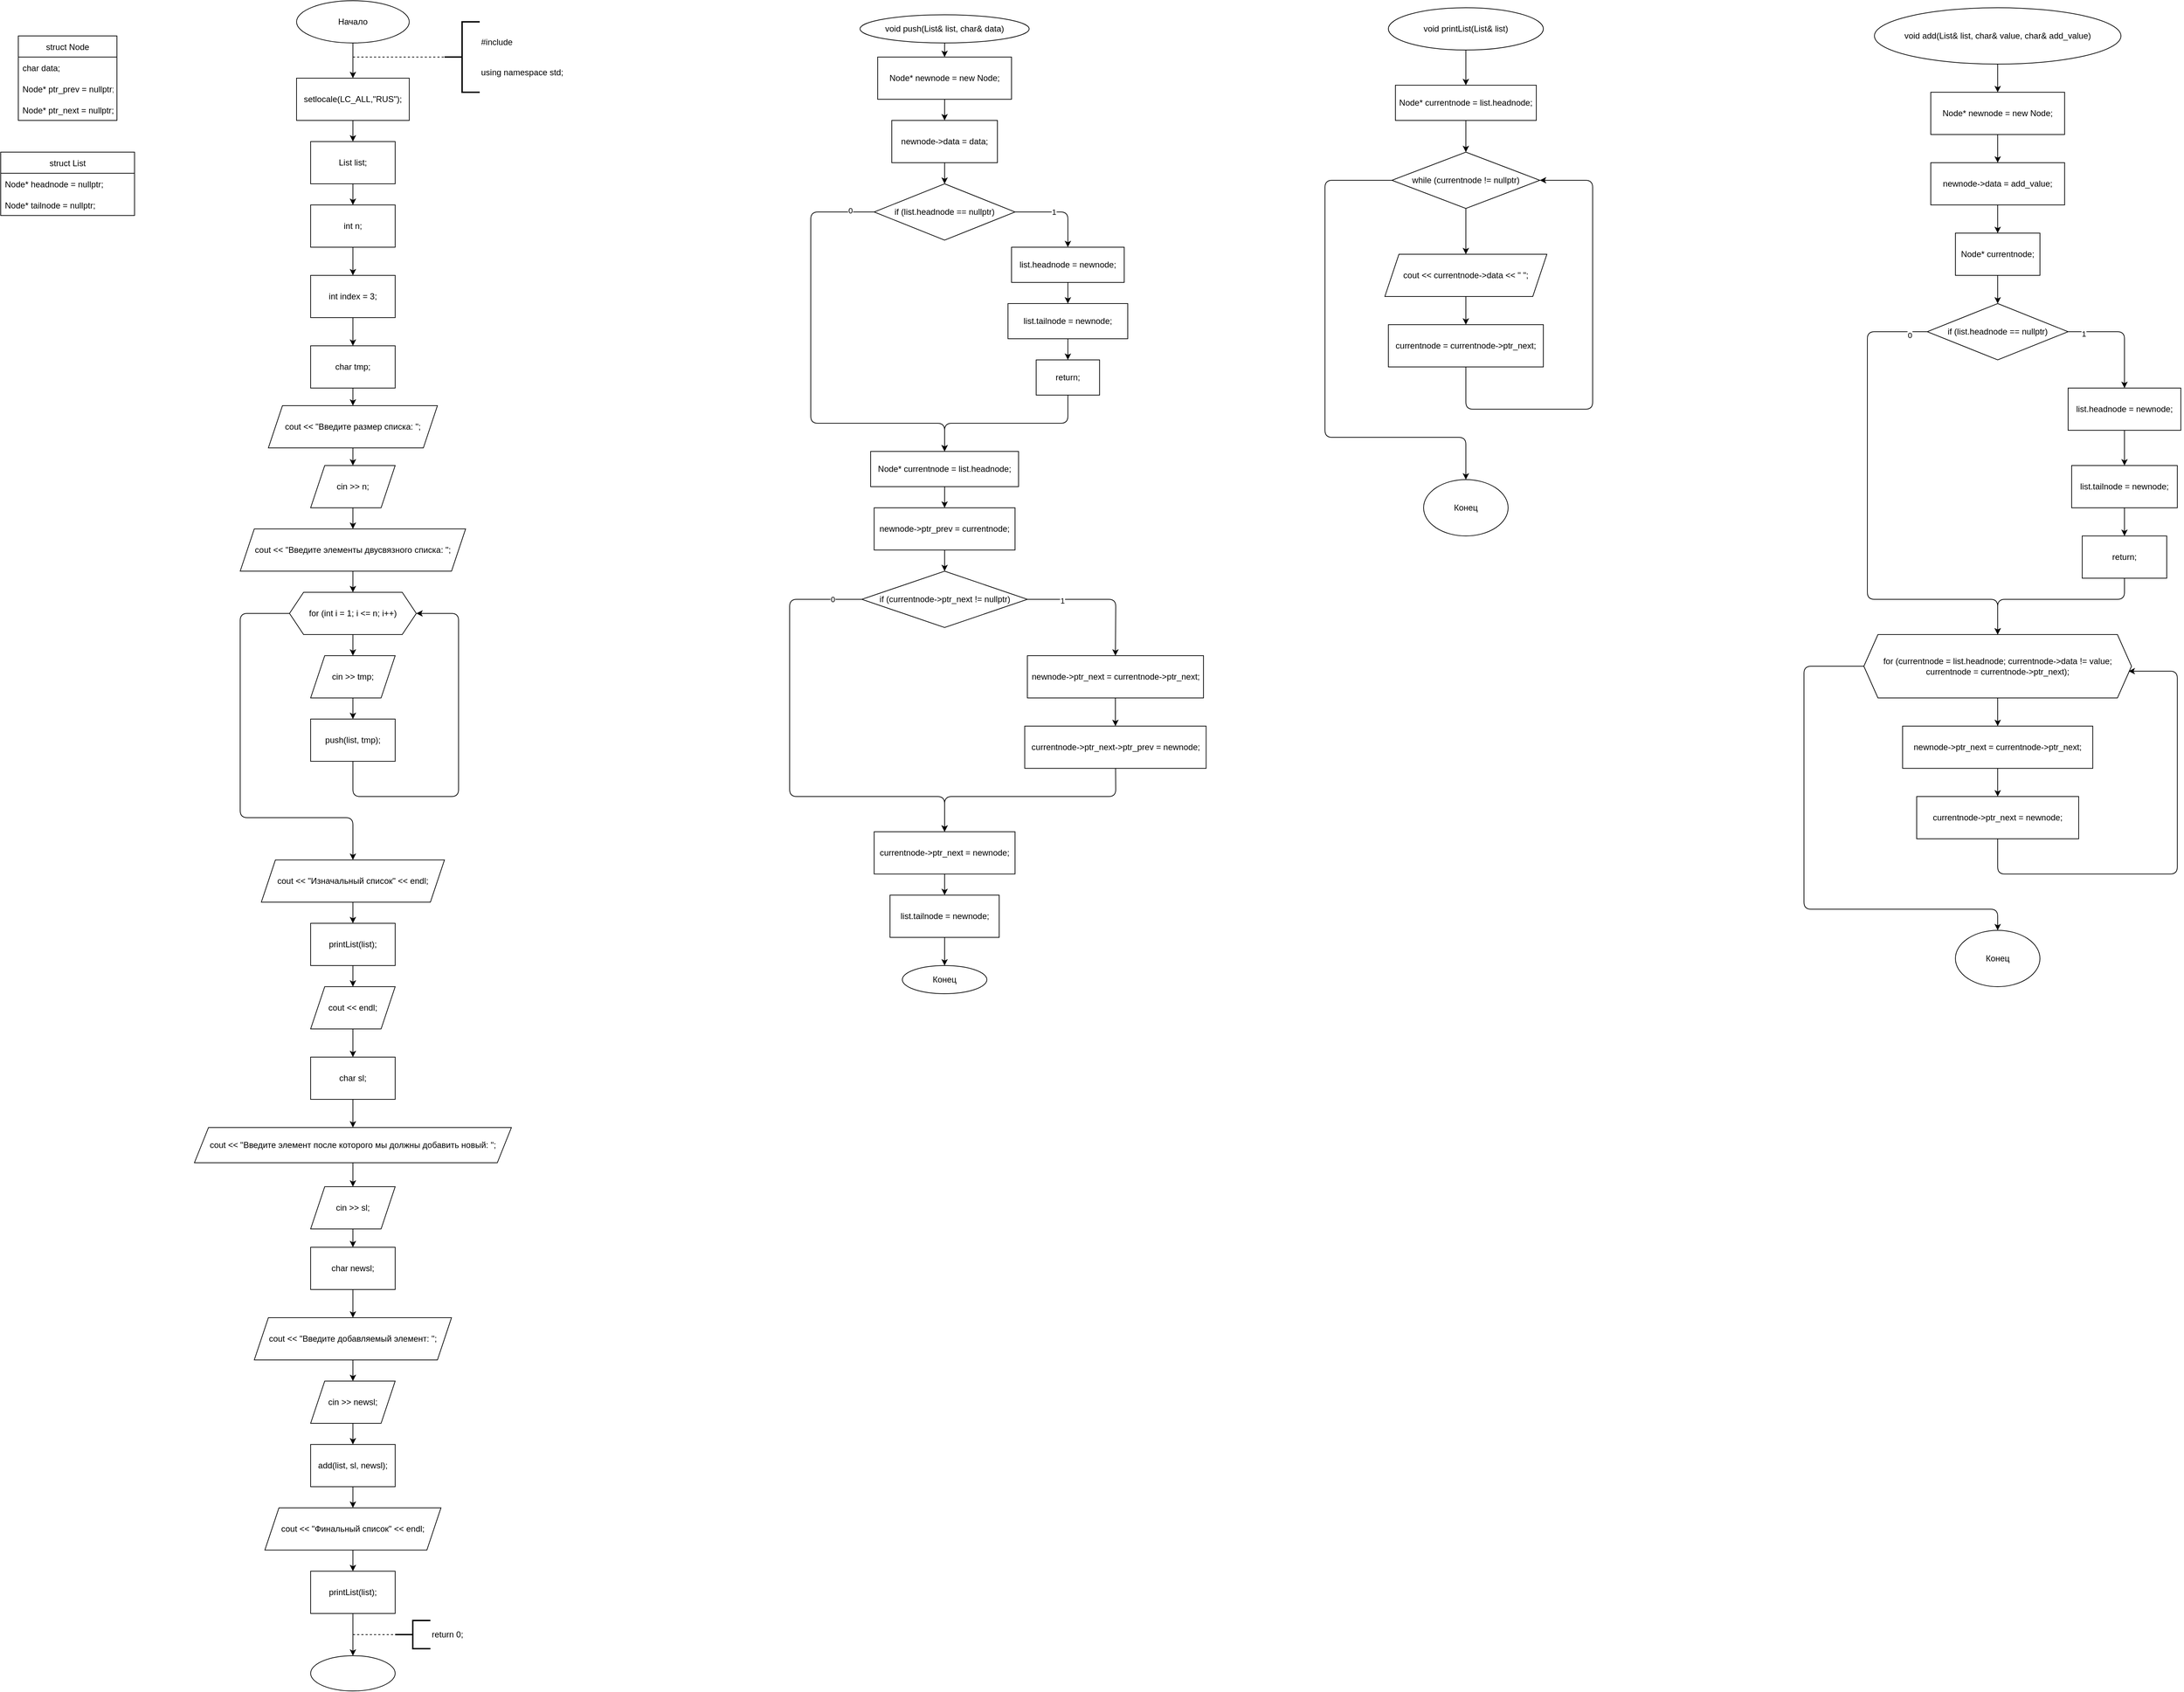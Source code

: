 <mxfile>
    <diagram id="HHuqMS3DOdW_f56COJmI" name="Страница 1">
        <mxGraphModel dx="4021" dy="2257" grid="1" gridSize="10" guides="1" tooltips="1" connect="1" arrows="1" fold="1" page="1" pageScale="1" pageWidth="827" pageHeight="1169" math="0" shadow="0">
            <root>
                <mxCell id="0"/>
                <mxCell id="1" parent="0"/>
                <mxCell id="4" value="" style="edgeStyle=none;html=1;" edge="1" parent="1" source="2" target="3">
                    <mxGeometry relative="1" as="geometry"/>
                </mxCell>
                <mxCell id="2" value="Начало" style="ellipse;whiteSpace=wrap;html=1;" vertex="1" parent="1">
                    <mxGeometry x="140" y="10" width="160" height="60" as="geometry"/>
                </mxCell>
                <mxCell id="6" value="" style="edgeStyle=none;html=1;" edge="1" parent="1" source="3" target="5">
                    <mxGeometry relative="1" as="geometry"/>
                </mxCell>
                <mxCell id="3" value="setlocale(LC_ALL,&quot;RUS&quot;);" style="rounded=0;whiteSpace=wrap;html=1;" vertex="1" parent="1">
                    <mxGeometry x="140" y="120" width="160" height="60" as="geometry"/>
                </mxCell>
                <mxCell id="8" value="" style="edgeStyle=none;html=1;" edge="1" parent="1" source="5" target="7">
                    <mxGeometry relative="1" as="geometry"/>
                </mxCell>
                <mxCell id="5" value="List list;" style="rounded=0;whiteSpace=wrap;html=1;" vertex="1" parent="1">
                    <mxGeometry x="160" y="210" width="120" height="60" as="geometry"/>
                </mxCell>
                <mxCell id="13" value="" style="edgeStyle=none;html=1;" edge="1" parent="1" source="7" target="12">
                    <mxGeometry relative="1" as="geometry"/>
                </mxCell>
                <mxCell id="7" value="int n;" style="rounded=0;whiteSpace=wrap;html=1;" vertex="1" parent="1">
                    <mxGeometry x="160" y="300" width="120" height="60" as="geometry"/>
                </mxCell>
                <mxCell id="9" value="#include &lt;iostream&gt;&#10;&#10;&#10;using namespace std;" style="strokeWidth=2;html=1;shape=mxgraph.flowchart.annotation_2;align=left;labelPosition=right;pointerEvents=1;" vertex="1" parent="1">
                    <mxGeometry x="350" y="40" width="50" height="100" as="geometry"/>
                </mxCell>
                <mxCell id="11" value="" style="endArrow=none;dashed=1;html=1;entryX=0;entryY=0.5;entryDx=0;entryDy=0;entryPerimeter=0;" edge="1" parent="1" target="9">
                    <mxGeometry width="50" height="50" relative="1" as="geometry">
                        <mxPoint x="220" y="90" as="sourcePoint"/>
                        <mxPoint x="410" y="170" as="targetPoint"/>
                    </mxGeometry>
                </mxCell>
                <mxCell id="15" value="" style="edgeStyle=none;html=1;" edge="1" parent="1" source="12" target="14">
                    <mxGeometry relative="1" as="geometry"/>
                </mxCell>
                <mxCell id="12" value="int index = 3;" style="rounded=0;whiteSpace=wrap;html=1;" vertex="1" parent="1">
                    <mxGeometry x="160" y="400" width="120" height="60" as="geometry"/>
                </mxCell>
                <mxCell id="17" value="" style="edgeStyle=none;html=1;" edge="1" parent="1" source="14" target="16">
                    <mxGeometry relative="1" as="geometry"/>
                </mxCell>
                <mxCell id="14" value="char tmp;" style="rounded=0;whiteSpace=wrap;html=1;" vertex="1" parent="1">
                    <mxGeometry x="160" y="500" width="120" height="60" as="geometry"/>
                </mxCell>
                <mxCell id="19" value="" style="edgeStyle=none;html=1;" edge="1" parent="1" source="16" target="18">
                    <mxGeometry relative="1" as="geometry"/>
                </mxCell>
                <mxCell id="16" value="cout &lt;&lt; &quot;Введите размер списка: &quot;;" style="shape=parallelogram;perimeter=parallelogramPerimeter;whiteSpace=wrap;html=1;fixedSize=1;" vertex="1" parent="1">
                    <mxGeometry x="100" y="585" width="240" height="60" as="geometry"/>
                </mxCell>
                <mxCell id="21" value="" style="edgeStyle=none;html=1;" edge="1" parent="1" source="18" target="20">
                    <mxGeometry relative="1" as="geometry"/>
                </mxCell>
                <mxCell id="18" value="cin &gt;&gt; n;" style="shape=parallelogram;perimeter=parallelogramPerimeter;whiteSpace=wrap;html=1;fixedSize=1;" vertex="1" parent="1">
                    <mxGeometry x="160" y="670" width="120" height="60" as="geometry"/>
                </mxCell>
                <mxCell id="23" value="" style="edgeStyle=none;html=1;" edge="1" parent="1" source="20" target="22">
                    <mxGeometry relative="1" as="geometry"/>
                </mxCell>
                <mxCell id="20" value="cout &lt;&lt; &quot;Введите элементы двусвязного списка: &quot;;" style="shape=parallelogram;perimeter=parallelogramPerimeter;whiteSpace=wrap;html=1;fixedSize=1;" vertex="1" parent="1">
                    <mxGeometry x="60" y="760" width="320" height="60" as="geometry"/>
                </mxCell>
                <mxCell id="25" value="" style="edgeStyle=none;html=1;" edge="1" parent="1" source="22" target="24">
                    <mxGeometry relative="1" as="geometry"/>
                </mxCell>
                <mxCell id="30" style="edgeStyle=none;html=1;entryX=0.5;entryY=0;entryDx=0;entryDy=0;" edge="1" parent="1" source="22" target="29">
                    <mxGeometry relative="1" as="geometry">
                        <Array as="points">
                            <mxPoint x="60" y="880"/>
                            <mxPoint x="60" y="1170"/>
                            <mxPoint x="220" y="1170"/>
                        </Array>
                    </mxGeometry>
                </mxCell>
                <mxCell id="22" value="for (int i = 1; i &lt;= n; i++)" style="shape=hexagon;perimeter=hexagonPerimeter2;whiteSpace=wrap;html=1;fixedSize=1;" vertex="1" parent="1">
                    <mxGeometry x="130" y="850" width="180" height="60" as="geometry"/>
                </mxCell>
                <mxCell id="27" value="" style="edgeStyle=none;html=1;" edge="1" parent="1" source="24" target="26">
                    <mxGeometry relative="1" as="geometry"/>
                </mxCell>
                <mxCell id="24" value="cin &gt;&gt; tmp;" style="shape=parallelogram;perimeter=parallelogramPerimeter;whiteSpace=wrap;html=1;fixedSize=1;" vertex="1" parent="1">
                    <mxGeometry x="160" y="940" width="120" height="60" as="geometry"/>
                </mxCell>
                <mxCell id="28" style="edgeStyle=none;html=1;entryX=1;entryY=0.5;entryDx=0;entryDy=0;" edge="1" parent="1" source="26" target="22">
                    <mxGeometry relative="1" as="geometry">
                        <Array as="points">
                            <mxPoint x="220" y="1140"/>
                            <mxPoint x="370" y="1140"/>
                            <mxPoint x="370" y="880"/>
                        </Array>
                    </mxGeometry>
                </mxCell>
                <mxCell id="26" value="push(list, tmp);" style="rounded=0;whiteSpace=wrap;html=1;" vertex="1" parent="1">
                    <mxGeometry x="160" y="1030" width="120" height="60" as="geometry"/>
                </mxCell>
                <mxCell id="32" value="" style="edgeStyle=none;html=1;" edge="1" parent="1" source="29" target="31">
                    <mxGeometry relative="1" as="geometry"/>
                </mxCell>
                <mxCell id="29" value="cout &lt;&lt; &quot;Изначальный список&quot; &lt;&lt; endl;" style="shape=parallelogram;perimeter=parallelogramPerimeter;whiteSpace=wrap;html=1;fixedSize=1;" vertex="1" parent="1">
                    <mxGeometry x="90" y="1230" width="260" height="60" as="geometry"/>
                </mxCell>
                <mxCell id="34" value="" style="edgeStyle=none;html=1;" edge="1" parent="1" source="31" target="33">
                    <mxGeometry relative="1" as="geometry"/>
                </mxCell>
                <mxCell id="31" value="printList(list);" style="rounded=0;whiteSpace=wrap;html=1;" vertex="1" parent="1">
                    <mxGeometry x="160" y="1320" width="120" height="60" as="geometry"/>
                </mxCell>
                <mxCell id="36" value="" style="edgeStyle=none;html=1;" edge="1" parent="1" source="33" target="35">
                    <mxGeometry relative="1" as="geometry"/>
                </mxCell>
                <mxCell id="33" value="cout &lt;&lt; endl;" style="shape=parallelogram;perimeter=parallelogramPerimeter;whiteSpace=wrap;html=1;fixedSize=1;" vertex="1" parent="1">
                    <mxGeometry x="160" y="1410" width="120" height="60" as="geometry"/>
                </mxCell>
                <mxCell id="38" value="" style="edgeStyle=none;html=1;" edge="1" parent="1" source="35" target="37">
                    <mxGeometry relative="1" as="geometry"/>
                </mxCell>
                <mxCell id="35" value="char sl;" style="rounded=0;whiteSpace=wrap;html=1;" vertex="1" parent="1">
                    <mxGeometry x="160" y="1510" width="120" height="60" as="geometry"/>
                </mxCell>
                <mxCell id="40" value="" style="edgeStyle=none;html=1;" edge="1" parent="1" source="37" target="39">
                    <mxGeometry relative="1" as="geometry"/>
                </mxCell>
                <mxCell id="37" value="cout &lt;&lt; &quot;Введите элемент после которого мы должны добавить новый: &quot;;" style="shape=parallelogram;perimeter=parallelogramPerimeter;whiteSpace=wrap;html=1;fixedSize=1;" vertex="1" parent="1">
                    <mxGeometry x="-5" y="1610" width="450" height="50" as="geometry"/>
                </mxCell>
                <mxCell id="42" value="" style="edgeStyle=none;html=1;" edge="1" parent="1" source="39" target="41">
                    <mxGeometry relative="1" as="geometry"/>
                </mxCell>
                <mxCell id="39" value="cin &gt;&gt; sl;" style="shape=parallelogram;perimeter=parallelogramPerimeter;whiteSpace=wrap;html=1;fixedSize=1;" vertex="1" parent="1">
                    <mxGeometry x="160" y="1694" width="120" height="60" as="geometry"/>
                </mxCell>
                <mxCell id="44" value="" style="edgeStyle=none;html=1;" edge="1" parent="1" source="41" target="43">
                    <mxGeometry relative="1" as="geometry"/>
                </mxCell>
                <mxCell id="41" value="char newsl;" style="rounded=0;whiteSpace=wrap;html=1;" vertex="1" parent="1">
                    <mxGeometry x="160" y="1780" width="120" height="60" as="geometry"/>
                </mxCell>
                <mxCell id="46" value="" style="edgeStyle=none;html=1;" edge="1" parent="1" source="43" target="45">
                    <mxGeometry relative="1" as="geometry"/>
                </mxCell>
                <mxCell id="43" value="cout &lt;&lt; &quot;Введите добавляемый элемент: &quot;;" style="shape=parallelogram;perimeter=parallelogramPerimeter;whiteSpace=wrap;html=1;fixedSize=1;" vertex="1" parent="1">
                    <mxGeometry x="80" y="1880" width="280" height="60" as="geometry"/>
                </mxCell>
                <mxCell id="48" value="" style="edgeStyle=none;html=1;" edge="1" parent="1" source="45" target="47">
                    <mxGeometry relative="1" as="geometry"/>
                </mxCell>
                <mxCell id="45" value="cin &gt;&gt; newsl;" style="shape=parallelogram;perimeter=parallelogramPerimeter;whiteSpace=wrap;html=1;fixedSize=1;" vertex="1" parent="1">
                    <mxGeometry x="160" y="1970" width="120" height="60" as="geometry"/>
                </mxCell>
                <mxCell id="50" value="" style="edgeStyle=none;html=1;" edge="1" parent="1" source="47" target="49">
                    <mxGeometry relative="1" as="geometry"/>
                </mxCell>
                <mxCell id="47" value="add(list, sl, newsl);" style="rounded=0;whiteSpace=wrap;html=1;" vertex="1" parent="1">
                    <mxGeometry x="160" y="2060" width="120" height="60" as="geometry"/>
                </mxCell>
                <mxCell id="52" value="" style="edgeStyle=none;html=1;" edge="1" parent="1" source="49" target="51">
                    <mxGeometry relative="1" as="geometry"/>
                </mxCell>
                <mxCell id="49" value="cout &lt;&lt; &quot;Финальный список&quot; &lt;&lt; endl;" style="shape=parallelogram;perimeter=parallelogramPerimeter;whiteSpace=wrap;html=1;fixedSize=1;" vertex="1" parent="1">
                    <mxGeometry x="95" y="2150" width="250" height="60" as="geometry"/>
                </mxCell>
                <mxCell id="54" value="" style="edgeStyle=none;html=1;entryX=0.5;entryY=0;entryDx=0;entryDy=0;" edge="1" parent="1" source="51" target="55">
                    <mxGeometry relative="1" as="geometry">
                        <mxPoint x="220.0" y="2330" as="targetPoint"/>
                    </mxGeometry>
                </mxCell>
                <mxCell id="51" value="printList(list);" style="rounded=0;whiteSpace=wrap;html=1;" vertex="1" parent="1">
                    <mxGeometry x="160" y="2240" width="120" height="60" as="geometry"/>
                </mxCell>
                <mxCell id="55" value="" style="ellipse;whiteSpace=wrap;html=1;" vertex="1" parent="1">
                    <mxGeometry x="160" y="2360" width="120" height="50" as="geometry"/>
                </mxCell>
                <mxCell id="56" value="return 0;" style="strokeWidth=2;html=1;shape=mxgraph.flowchart.annotation_2;align=left;labelPosition=right;pointerEvents=1;" vertex="1" parent="1">
                    <mxGeometry x="280" y="2310" width="50" height="40" as="geometry"/>
                </mxCell>
                <mxCell id="57" value="" style="endArrow=none;dashed=1;html=1;entryX=0;entryY=0.5;entryDx=0;entryDy=0;entryPerimeter=0;" edge="1" parent="1" target="56">
                    <mxGeometry width="50" height="50" relative="1" as="geometry">
                        <mxPoint x="220" y="2330" as="sourcePoint"/>
                        <mxPoint x="410" y="2190" as="targetPoint"/>
                    </mxGeometry>
                </mxCell>
                <mxCell id="58" value="struct Node" style="swimlane;fontStyle=0;childLayout=stackLayout;horizontal=1;startSize=30;horizontalStack=0;resizeParent=1;resizeParentMax=0;resizeLast=0;collapsible=1;marginBottom=0;" vertex="1" parent="1">
                    <mxGeometry x="-255" y="60" width="140" height="120" as="geometry"/>
                </mxCell>
                <mxCell id="59" value="char data;" style="text;strokeColor=none;fillColor=none;align=left;verticalAlign=middle;spacingLeft=4;spacingRight=4;overflow=hidden;points=[[0,0.5],[1,0.5]];portConstraint=eastwest;rotatable=0;" vertex="1" parent="58">
                    <mxGeometry y="30" width="140" height="30" as="geometry"/>
                </mxCell>
                <mxCell id="60" value="Node* ptr_prev = nullptr;" style="text;strokeColor=none;fillColor=none;align=left;verticalAlign=middle;spacingLeft=4;spacingRight=4;overflow=hidden;points=[[0,0.5],[1,0.5]];portConstraint=eastwest;rotatable=0;" vertex="1" parent="58">
                    <mxGeometry y="60" width="140" height="30" as="geometry"/>
                </mxCell>
                <mxCell id="61" value="Node* ptr_next = nullptr;" style="text;strokeColor=none;fillColor=none;align=left;verticalAlign=middle;spacingLeft=4;spacingRight=4;overflow=hidden;points=[[0,0.5],[1,0.5]];portConstraint=eastwest;rotatable=0;" vertex="1" parent="58">
                    <mxGeometry y="90" width="140" height="30" as="geometry"/>
                </mxCell>
                <mxCell id="62" value="struct List" style="swimlane;fontStyle=0;childLayout=stackLayout;horizontal=1;startSize=30;horizontalStack=0;resizeParent=1;resizeParentMax=0;resizeLast=0;collapsible=1;marginBottom=0;" vertex="1" parent="1">
                    <mxGeometry x="-280" y="225" width="190" height="90" as="geometry"/>
                </mxCell>
                <mxCell id="63" value="Node* headnode = nullptr;" style="text;strokeColor=none;fillColor=none;align=left;verticalAlign=middle;spacingLeft=4;spacingRight=4;overflow=hidden;points=[[0,0.5],[1,0.5]];portConstraint=eastwest;rotatable=0;" vertex="1" parent="62">
                    <mxGeometry y="30" width="190" height="30" as="geometry"/>
                </mxCell>
                <mxCell id="64" value="Node* tailnode = nullptr;" style="text;strokeColor=none;fillColor=none;align=left;verticalAlign=middle;spacingLeft=4;spacingRight=4;overflow=hidden;points=[[0,0.5],[1,0.5]];portConstraint=eastwest;rotatable=0;" vertex="1" parent="62">
                    <mxGeometry y="60" width="190" height="30" as="geometry"/>
                </mxCell>
                <mxCell id="72" value="" style="edgeStyle=none;html=1;" edge="1" parent="1" source="70" target="71">
                    <mxGeometry relative="1" as="geometry"/>
                </mxCell>
                <mxCell id="70" value="void push(List&amp;amp; list, char&amp;amp; data)" style="ellipse;whiteSpace=wrap;html=1;" vertex="1" parent="1">
                    <mxGeometry x="940" y="30" width="240" height="40" as="geometry"/>
                </mxCell>
                <mxCell id="74" value="" style="edgeStyle=none;html=1;" edge="1" parent="1" source="71" target="73">
                    <mxGeometry relative="1" as="geometry"/>
                </mxCell>
                <mxCell id="71" value="Node* newnode = new Node;" style="rounded=0;whiteSpace=wrap;html=1;" vertex="1" parent="1">
                    <mxGeometry x="965" y="90" width="190" height="60" as="geometry"/>
                </mxCell>
                <mxCell id="76" value="" style="edgeStyle=none;html=1;" edge="1" parent="1" source="73" target="75">
                    <mxGeometry relative="1" as="geometry"/>
                </mxCell>
                <mxCell id="73" value="newnode-&gt;data = data;" style="rounded=0;whiteSpace=wrap;html=1;" vertex="1" parent="1">
                    <mxGeometry x="985" y="180" width="150" height="60" as="geometry"/>
                </mxCell>
                <mxCell id="78" style="edgeStyle=none;html=1;entryX=0.5;entryY=0;entryDx=0;entryDy=0;" edge="1" parent="1" source="75" target="77">
                    <mxGeometry relative="1" as="geometry">
                        <Array as="points">
                            <mxPoint x="1235" y="310"/>
                        </Array>
                    </mxGeometry>
                </mxCell>
                <mxCell id="79" value="1" style="edgeLabel;html=1;align=center;verticalAlign=middle;resizable=0;points=[];" vertex="1" connectable="0" parent="78">
                    <mxGeometry x="-0.117" relative="1" as="geometry">
                        <mxPoint as="offset"/>
                    </mxGeometry>
                </mxCell>
                <mxCell id="85" style="edgeStyle=none;html=1;entryX=0.5;entryY=0;entryDx=0;entryDy=0;" edge="1" parent="1" source="75" target="84">
                    <mxGeometry relative="1" as="geometry">
                        <Array as="points">
                            <mxPoint x="870" y="310"/>
                            <mxPoint x="870" y="610"/>
                            <mxPoint x="1060" y="610"/>
                        </Array>
                    </mxGeometry>
                </mxCell>
                <mxCell id="87" value="0" style="edgeLabel;html=1;align=center;verticalAlign=middle;resizable=0;points=[];" vertex="1" connectable="0" parent="85">
                    <mxGeometry x="-0.888" y="-2" relative="1" as="geometry">
                        <mxPoint as="offset"/>
                    </mxGeometry>
                </mxCell>
                <mxCell id="75" value="if (list.headnode == nullptr)" style="rhombus;whiteSpace=wrap;html=1;" vertex="1" parent="1">
                    <mxGeometry x="960" y="270" width="200" height="80" as="geometry"/>
                </mxCell>
                <mxCell id="81" value="" style="edgeStyle=none;html=1;" edge="1" parent="1" source="77" target="80">
                    <mxGeometry relative="1" as="geometry"/>
                </mxCell>
                <mxCell id="77" value="list.headnode = newnode;" style="rounded=0;whiteSpace=wrap;html=1;" vertex="1" parent="1">
                    <mxGeometry x="1155" y="360" width="160" height="50" as="geometry"/>
                </mxCell>
                <mxCell id="83" value="" style="edgeStyle=none;html=1;" edge="1" parent="1" source="80" target="82">
                    <mxGeometry relative="1" as="geometry"/>
                </mxCell>
                <mxCell id="80" value="list.tailnode = newnode;" style="rounded=0;whiteSpace=wrap;html=1;" vertex="1" parent="1">
                    <mxGeometry x="1150" y="440" width="170" height="50" as="geometry"/>
                </mxCell>
                <mxCell id="86" style="edgeStyle=none;html=1;entryX=0.5;entryY=0;entryDx=0;entryDy=0;" edge="1" parent="1" source="82" target="84">
                    <mxGeometry relative="1" as="geometry">
                        <Array as="points">
                            <mxPoint x="1235" y="610"/>
                            <mxPoint x="1060" y="610"/>
                        </Array>
                    </mxGeometry>
                </mxCell>
                <mxCell id="82" value="return;" style="rounded=0;whiteSpace=wrap;html=1;" vertex="1" parent="1">
                    <mxGeometry x="1190" y="520" width="90" height="50" as="geometry"/>
                </mxCell>
                <mxCell id="89" value="" style="edgeStyle=none;html=1;" edge="1" parent="1" source="84" target="88">
                    <mxGeometry relative="1" as="geometry"/>
                </mxCell>
                <mxCell id="84" value="Node* currentnode = list.headnode;" style="rounded=0;whiteSpace=wrap;html=1;" vertex="1" parent="1">
                    <mxGeometry x="955" y="650" width="210" height="50" as="geometry"/>
                </mxCell>
                <mxCell id="91" value="" style="edgeStyle=none;html=1;" edge="1" parent="1" source="88" target="90">
                    <mxGeometry relative="1" as="geometry"/>
                </mxCell>
                <mxCell id="88" value="newnode-&gt;ptr_prev = currentnode;" style="rounded=0;whiteSpace=wrap;html=1;" vertex="1" parent="1">
                    <mxGeometry x="960" y="730" width="200" height="60" as="geometry"/>
                </mxCell>
                <mxCell id="93" style="edgeStyle=none;html=1;entryX=0.5;entryY=0;entryDx=0;entryDy=0;" edge="1" parent="1" source="90" target="92">
                    <mxGeometry relative="1" as="geometry">
                        <Array as="points">
                            <mxPoint x="1303" y="860"/>
                        </Array>
                    </mxGeometry>
                </mxCell>
                <mxCell id="104" value="1" style="edgeLabel;html=1;align=center;verticalAlign=middle;resizable=0;points=[];" vertex="1" connectable="0" parent="93">
                    <mxGeometry x="-0.52" y="-2" relative="1" as="geometry">
                        <mxPoint as="offset"/>
                    </mxGeometry>
                </mxCell>
                <mxCell id="98" style="edgeStyle=none;html=1;" edge="1" parent="1" source="90">
                    <mxGeometry relative="1" as="geometry">
                        <mxPoint x="1060" y="1190" as="targetPoint"/>
                        <Array as="points">
                            <mxPoint x="840" y="860"/>
                            <mxPoint x="840" y="1140"/>
                            <mxPoint x="1060" y="1140"/>
                        </Array>
                    </mxGeometry>
                </mxCell>
                <mxCell id="103" value="0" style="edgeLabel;html=1;align=center;verticalAlign=middle;resizable=0;points=[];" vertex="1" connectable="0" parent="98">
                    <mxGeometry x="-0.873" y="-1" relative="1" as="geometry">
                        <mxPoint y="1" as="offset"/>
                    </mxGeometry>
                </mxCell>
                <mxCell id="90" value="if (currentnode-&gt;ptr_next != nullptr)" style="rhombus;whiteSpace=wrap;html=1;" vertex="1" parent="1">
                    <mxGeometry x="942.5" y="820" width="235" height="80" as="geometry"/>
                </mxCell>
                <mxCell id="95" value="" style="edgeStyle=none;html=1;" edge="1" parent="1" source="92" target="94">
                    <mxGeometry relative="1" as="geometry"/>
                </mxCell>
                <mxCell id="92" value="newnode-&gt;ptr_next = currentnode-&gt;ptr_next;" style="rounded=0;whiteSpace=wrap;html=1;" vertex="1" parent="1">
                    <mxGeometry x="1177.5" y="940" width="250" height="60" as="geometry"/>
                </mxCell>
                <mxCell id="97" style="edgeStyle=none;html=1;entryX=0.5;entryY=0;entryDx=0;entryDy=0;" edge="1" parent="1" source="94" target="96">
                    <mxGeometry relative="1" as="geometry">
                        <Array as="points">
                            <mxPoint x="1303" y="1140"/>
                            <mxPoint x="1060" y="1140"/>
                        </Array>
                    </mxGeometry>
                </mxCell>
                <mxCell id="94" value="currentnode-&gt;ptr_next-&gt;ptr_prev = newnode;" style="rounded=0;whiteSpace=wrap;html=1;" vertex="1" parent="1">
                    <mxGeometry x="1173.75" y="1040" width="257.5" height="60" as="geometry"/>
                </mxCell>
                <mxCell id="100" value="" style="edgeStyle=none;html=1;" edge="1" parent="1" source="96" target="99">
                    <mxGeometry relative="1" as="geometry"/>
                </mxCell>
                <mxCell id="96" value="currentnode-&gt;ptr_next = newnode;" style="rounded=0;whiteSpace=wrap;html=1;" vertex="1" parent="1">
                    <mxGeometry x="960" y="1190" width="200" height="60" as="geometry"/>
                </mxCell>
                <mxCell id="102" value="" style="edgeStyle=none;html=1;" edge="1" parent="1" source="99" target="101">
                    <mxGeometry relative="1" as="geometry"/>
                </mxCell>
                <mxCell id="99" value="list.tailnode = newnode;" style="rounded=0;whiteSpace=wrap;html=1;" vertex="1" parent="1">
                    <mxGeometry x="982.5" y="1280" width="155" height="60" as="geometry"/>
                </mxCell>
                <mxCell id="101" value="Конец" style="ellipse;whiteSpace=wrap;html=1;" vertex="1" parent="1">
                    <mxGeometry x="1000" y="1380" width="120" height="40" as="geometry"/>
                </mxCell>
                <mxCell id="108" value="" style="edgeStyle=none;html=1;" edge="1" parent="1" source="106" target="107">
                    <mxGeometry relative="1" as="geometry"/>
                </mxCell>
                <mxCell id="106" value="void printList(List&amp; list)" style="ellipse;whiteSpace=wrap;html=1;" vertex="1" parent="1">
                    <mxGeometry x="1690" y="20" width="220" height="60" as="geometry"/>
                </mxCell>
                <mxCell id="110" value="" style="edgeStyle=none;html=1;" edge="1" parent="1" source="107" target="109">
                    <mxGeometry relative="1" as="geometry"/>
                </mxCell>
                <mxCell id="107" value="Node* currentnode = list.headnode;" style="rounded=0;whiteSpace=wrap;html=1;" vertex="1" parent="1">
                    <mxGeometry x="1700" y="130" width="200" height="50" as="geometry"/>
                </mxCell>
                <mxCell id="112" value="" style="edgeStyle=none;html=1;" edge="1" parent="1" source="109" target="111">
                    <mxGeometry relative="1" as="geometry"/>
                </mxCell>
                <mxCell id="117" style="edgeStyle=none;html=1;" edge="1" parent="1" source="109" target="116">
                    <mxGeometry relative="1" as="geometry">
                        <Array as="points">
                            <mxPoint x="1600" y="265"/>
                            <mxPoint x="1600" y="630"/>
                            <mxPoint x="1800" y="630"/>
                        </Array>
                    </mxGeometry>
                </mxCell>
                <mxCell id="109" value="while (currentnode != nullptr)" style="rhombus;whiteSpace=wrap;html=1;" vertex="1" parent="1">
                    <mxGeometry x="1695" y="225" width="210" height="80" as="geometry"/>
                </mxCell>
                <mxCell id="114" value="" style="edgeStyle=none;html=1;" edge="1" parent="1" source="111" target="113">
                    <mxGeometry relative="1" as="geometry"/>
                </mxCell>
                <mxCell id="111" value="cout &lt;&lt; currentnode-&gt;data &lt;&lt; &quot; &quot;;" style="shape=parallelogram;perimeter=parallelogramPerimeter;whiteSpace=wrap;html=1;fixedSize=1;" vertex="1" parent="1">
                    <mxGeometry x="1685" y="370" width="230" height="60" as="geometry"/>
                </mxCell>
                <mxCell id="115" style="edgeStyle=none;html=1;entryX=1;entryY=0.5;entryDx=0;entryDy=0;" edge="1" parent="1" source="113" target="109">
                    <mxGeometry relative="1" as="geometry">
                        <Array as="points">
                            <mxPoint x="1800" y="590"/>
                            <mxPoint x="1980" y="590"/>
                            <mxPoint x="1980" y="265"/>
                        </Array>
                    </mxGeometry>
                </mxCell>
                <mxCell id="113" value="currentnode = currentnode-&gt;ptr_next;" style="rounded=0;whiteSpace=wrap;html=1;" vertex="1" parent="1">
                    <mxGeometry x="1690" y="470" width="220" height="60" as="geometry"/>
                </mxCell>
                <mxCell id="116" value="Конец" style="ellipse;whiteSpace=wrap;html=1;" vertex="1" parent="1">
                    <mxGeometry x="1740" y="690" width="120" height="80" as="geometry"/>
                </mxCell>
                <mxCell id="120" value="" style="edgeStyle=none;html=1;" edge="1" parent="1" source="118" target="119">
                    <mxGeometry relative="1" as="geometry"/>
                </mxCell>
                <mxCell id="118" value="void add(List&amp; list, char&amp; value, char&amp; add_value)" style="ellipse;whiteSpace=wrap;html=1;" vertex="1" parent="1">
                    <mxGeometry x="2380" y="20" width="350" height="80" as="geometry"/>
                </mxCell>
                <mxCell id="122" value="" style="edgeStyle=none;html=1;" edge="1" parent="1" source="119" target="121">
                    <mxGeometry relative="1" as="geometry"/>
                </mxCell>
                <mxCell id="119" value="Node* newnode = new Node;" style="rounded=0;whiteSpace=wrap;html=1;" vertex="1" parent="1">
                    <mxGeometry x="2460" y="140" width="190" height="60" as="geometry"/>
                </mxCell>
                <mxCell id="124" value="" style="edgeStyle=none;html=1;" edge="1" parent="1" source="121" target="123">
                    <mxGeometry relative="1" as="geometry"/>
                </mxCell>
                <mxCell id="121" value="newnode-&gt;data = add_value;" style="rounded=0;whiteSpace=wrap;html=1;" vertex="1" parent="1">
                    <mxGeometry x="2460" y="240" width="190" height="60" as="geometry"/>
                </mxCell>
                <mxCell id="126" value="" style="edgeStyle=none;html=1;" edge="1" parent="1" source="123" target="125">
                    <mxGeometry relative="1" as="geometry"/>
                </mxCell>
                <mxCell id="123" value="Node* currentnode;" style="rounded=0;whiteSpace=wrap;html=1;" vertex="1" parent="1">
                    <mxGeometry x="2495" y="340" width="120" height="60" as="geometry"/>
                </mxCell>
                <mxCell id="128" style="edgeStyle=none;html=1;entryX=0.5;entryY=0;entryDx=0;entryDy=0;" edge="1" parent="1" source="125" target="127">
                    <mxGeometry relative="1" as="geometry">
                        <Array as="points">
                            <mxPoint x="2735" y="480"/>
                        </Array>
                    </mxGeometry>
                </mxCell>
                <mxCell id="137" value="1" style="edgeLabel;html=1;align=center;verticalAlign=middle;resizable=0;points=[];" vertex="1" connectable="0" parent="128">
                    <mxGeometry x="-0.725" y="-3" relative="1" as="geometry">
                        <mxPoint as="offset"/>
                    </mxGeometry>
                </mxCell>
                <mxCell id="135" style="edgeStyle=none;html=1;entryX=0.5;entryY=0;entryDx=0;entryDy=0;" edge="1" parent="1" source="125" target="133">
                    <mxGeometry relative="1" as="geometry">
                        <Array as="points">
                            <mxPoint x="2370" y="480"/>
                            <mxPoint x="2370" y="860"/>
                            <mxPoint x="2555" y="860"/>
                        </Array>
                    </mxGeometry>
                </mxCell>
                <mxCell id="136" value="0" style="edgeLabel;html=1;align=center;verticalAlign=middle;resizable=0;points=[];" vertex="1" connectable="0" parent="135">
                    <mxGeometry x="-0.929" y="5" relative="1" as="geometry">
                        <mxPoint as="offset"/>
                    </mxGeometry>
                </mxCell>
                <mxCell id="125" value="if (list.headnode == nullptr)" style="rhombus;whiteSpace=wrap;html=1;" vertex="1" parent="1">
                    <mxGeometry x="2455" y="440" width="200" height="80" as="geometry"/>
                </mxCell>
                <mxCell id="130" value="" style="edgeStyle=none;html=1;" edge="1" parent="1" source="127" target="129">
                    <mxGeometry relative="1" as="geometry"/>
                </mxCell>
                <mxCell id="127" value="list.headnode = newnode;" style="rounded=0;whiteSpace=wrap;html=1;" vertex="1" parent="1">
                    <mxGeometry x="2655" y="560" width="160" height="60" as="geometry"/>
                </mxCell>
                <mxCell id="132" value="" style="edgeStyle=none;html=1;" edge="1" parent="1" source="129" target="131">
                    <mxGeometry relative="1" as="geometry"/>
                </mxCell>
                <mxCell id="129" value="list.tailnode = newnode;" style="rounded=0;whiteSpace=wrap;html=1;" vertex="1" parent="1">
                    <mxGeometry x="2660" y="670" width="150" height="60" as="geometry"/>
                </mxCell>
                <mxCell id="134" style="edgeStyle=none;html=1;entryX=0.5;entryY=0;entryDx=0;entryDy=0;" edge="1" parent="1" source="131" target="133">
                    <mxGeometry relative="1" as="geometry">
                        <Array as="points">
                            <mxPoint x="2735" y="860"/>
                            <mxPoint x="2555" y="860"/>
                        </Array>
                    </mxGeometry>
                </mxCell>
                <mxCell id="131" value="return;" style="rounded=0;whiteSpace=wrap;html=1;" vertex="1" parent="1">
                    <mxGeometry x="2675" y="770" width="120" height="60" as="geometry"/>
                </mxCell>
                <mxCell id="139" value="" style="edgeStyle=none;html=1;" edge="1" parent="1" source="133" target="138">
                    <mxGeometry relative="1" as="geometry"/>
                </mxCell>
                <mxCell id="144" style="edgeStyle=none;html=1;entryX=0.5;entryY=0;entryDx=0;entryDy=0;" edge="1" parent="1" source="133" target="143">
                    <mxGeometry relative="1" as="geometry">
                        <Array as="points">
                            <mxPoint x="2280" y="955"/>
                            <mxPoint x="2280" y="1300"/>
                            <mxPoint x="2555" y="1300"/>
                        </Array>
                    </mxGeometry>
                </mxCell>
                <mxCell id="133" value="for (currentnode = list.headnode; currentnode-&gt;data != value; currentnode = currentnode-&gt;ptr_next);" style="shape=hexagon;perimeter=hexagonPerimeter2;whiteSpace=wrap;html=1;fixedSize=1;" vertex="1" parent="1">
                    <mxGeometry x="2365" y="910" width="380" height="90" as="geometry"/>
                </mxCell>
                <mxCell id="141" value="" style="edgeStyle=none;html=1;" edge="1" parent="1" source="138" target="140">
                    <mxGeometry relative="1" as="geometry"/>
                </mxCell>
                <mxCell id="138" value="newnode-&gt;ptr_next = currentnode-&gt;ptr_next;" style="rounded=0;whiteSpace=wrap;html=1;" vertex="1" parent="1">
                    <mxGeometry x="2420" y="1040" width="270" height="60" as="geometry"/>
                </mxCell>
                <mxCell id="142" style="edgeStyle=none;html=1;entryX=0.989;entryY=0.578;entryDx=0;entryDy=0;entryPerimeter=0;" edge="1" parent="1" source="140" target="133">
                    <mxGeometry relative="1" as="geometry">
                        <Array as="points">
                            <mxPoint x="2555" y="1250"/>
                            <mxPoint x="2810" y="1250"/>
                            <mxPoint x="2810" y="962"/>
                        </Array>
                    </mxGeometry>
                </mxCell>
                <mxCell id="140" value="currentnode-&gt;ptr_next = newnode;" style="rounded=0;whiteSpace=wrap;html=1;" vertex="1" parent="1">
                    <mxGeometry x="2440" y="1140" width="230" height="60" as="geometry"/>
                </mxCell>
                <mxCell id="143" value="Конец" style="ellipse;whiteSpace=wrap;html=1;" vertex="1" parent="1">
                    <mxGeometry x="2495" y="1330" width="120" height="80" as="geometry"/>
                </mxCell>
            </root>
        </mxGraphModel>
    </diagram>
</mxfile>